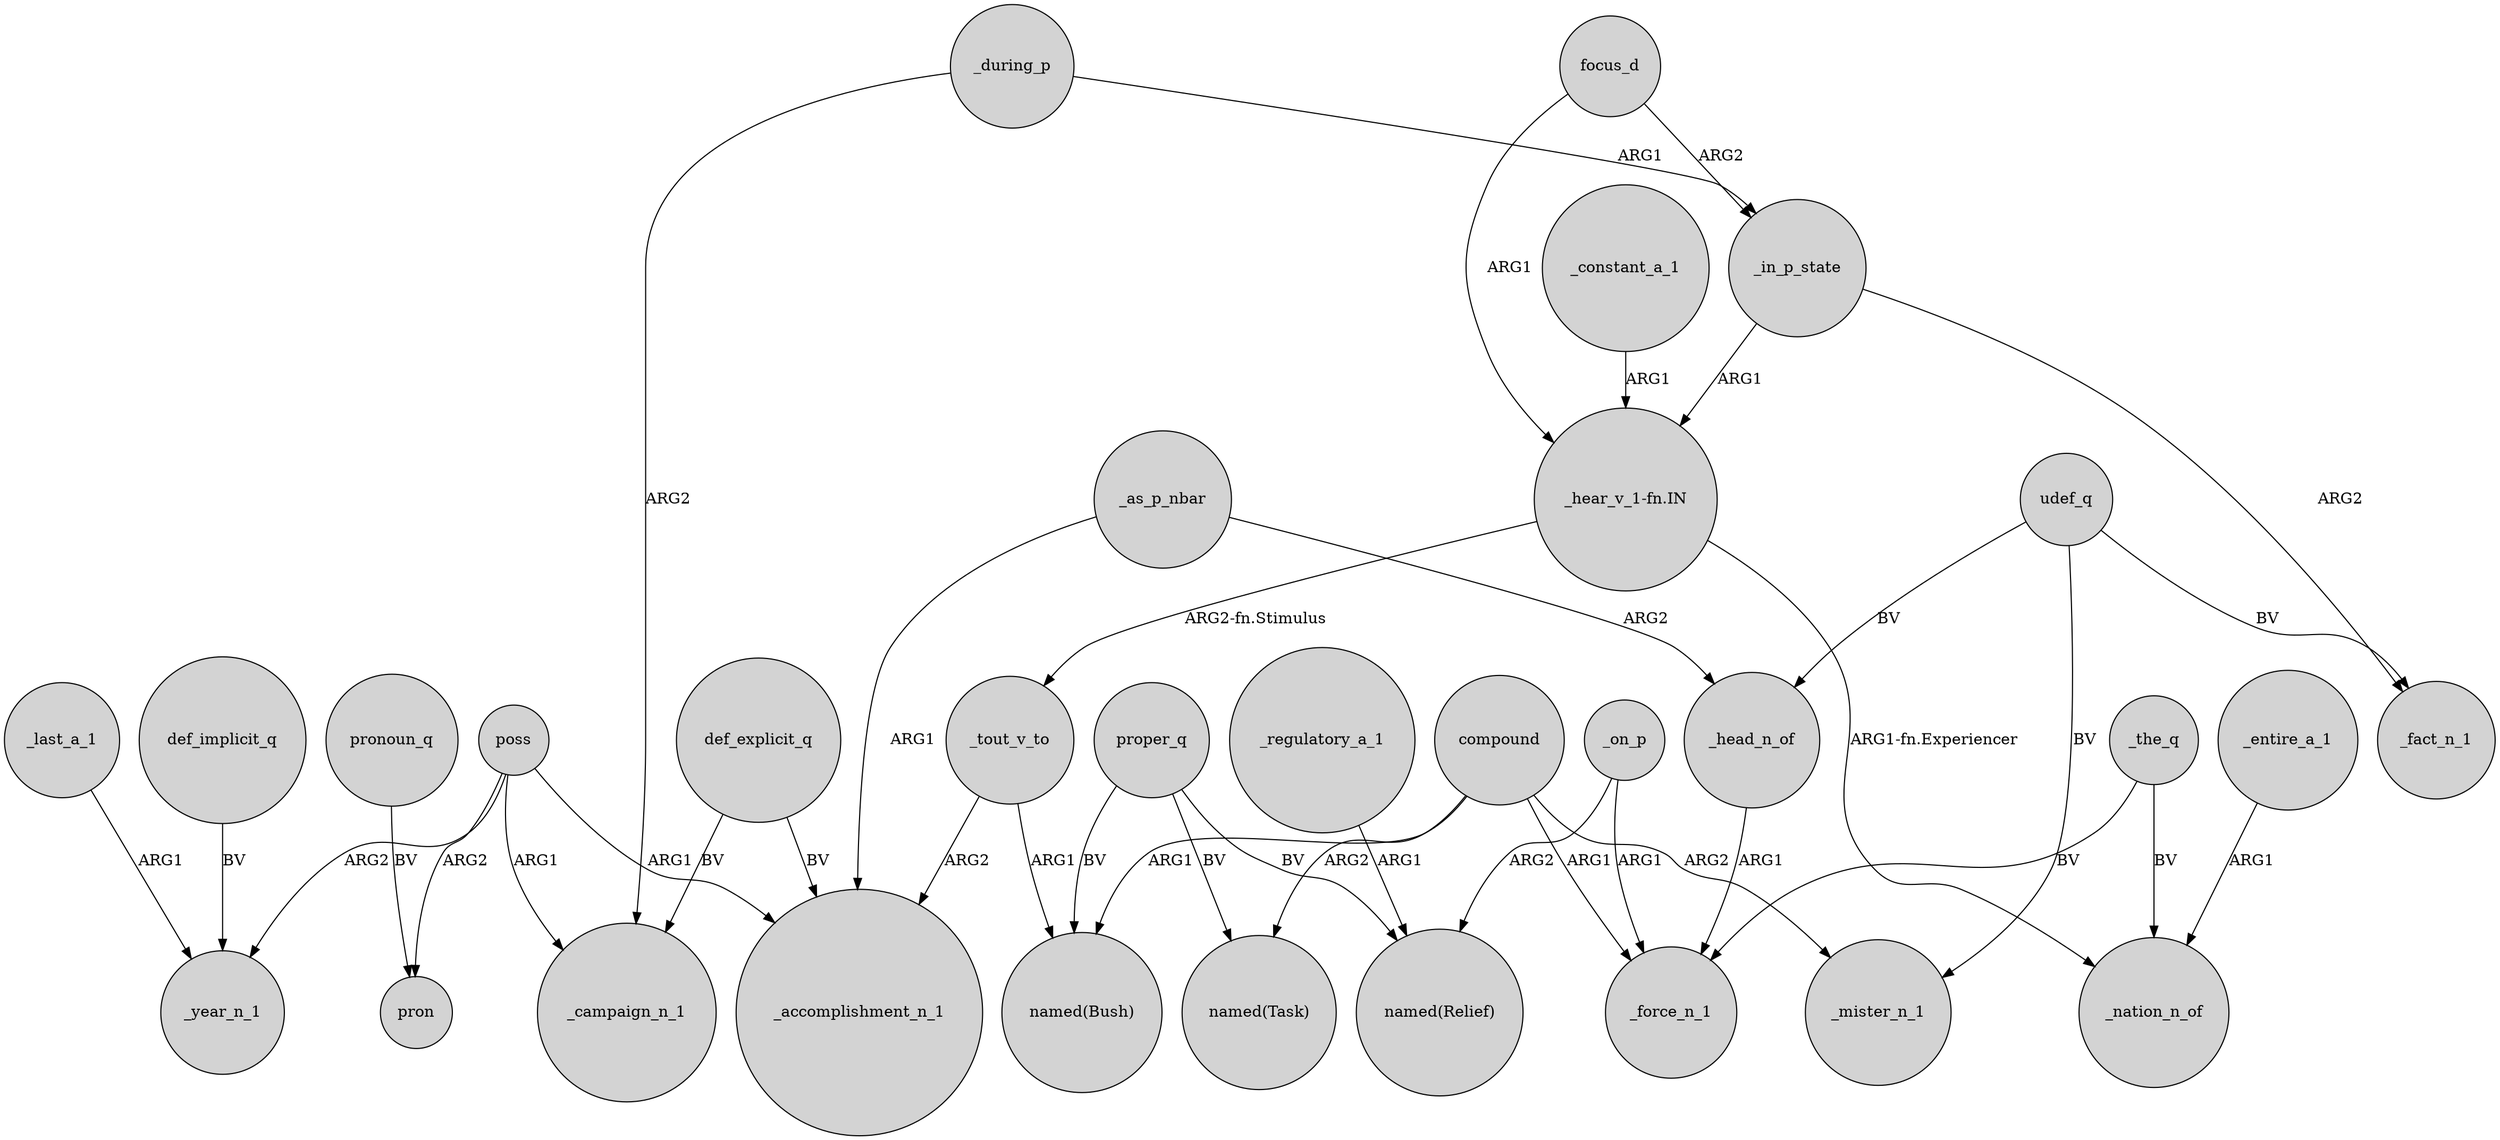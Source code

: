 digraph {
	node [shape=circle style=filled]
	poss -> pron [label=ARG2]
	def_implicit_q -> _year_n_1 [label=BV]
	_tout_v_to -> "named(Bush)" [label=ARG1]
	compound -> _force_n_1 [label=ARG1]
	compound -> _mister_n_1 [label=ARG2]
	"_hear_v_1-fn.IN" -> _tout_v_to [label="ARG2-fn.Stimulus"]
	focus_d -> _in_p_state [label=ARG2]
	_regulatory_a_1 -> "named(Relief)" [label=ARG1]
	udef_q -> _mister_n_1 [label=BV]
	poss -> _accomplishment_n_1 [label=ARG1]
	_entire_a_1 -> _nation_n_of [label=ARG1]
	_tout_v_to -> _accomplishment_n_1 [label=ARG2]
	_in_p_state -> _fact_n_1 [label=ARG2]
	focus_d -> "_hear_v_1-fn.IN" [label=ARG1]
	_constant_a_1 -> "_hear_v_1-fn.IN" [label=ARG1]
	_in_p_state -> "_hear_v_1-fn.IN" [label=ARG1]
	udef_q -> _fact_n_1 [label=BV]
	pronoun_q -> pron [label=BV]
	def_explicit_q -> _campaign_n_1 [label=BV]
	_on_p -> "named(Relief)" [label=ARG2]
	poss -> _year_n_1 [label=ARG2]
	_the_q -> _nation_n_of [label=BV]
	proper_q -> "named(Relief)" [label=BV]
	_during_p -> _in_p_state [label=ARG1]
	udef_q -> _head_n_of [label=BV]
	_during_p -> _campaign_n_1 [label=ARG2]
	compound -> "named(Task)" [label=ARG2]
	"_hear_v_1-fn.IN" -> _nation_n_of [label="ARG1-fn.Experiencer"]
	proper_q -> "named(Bush)" [label=BV]
	_last_a_1 -> _year_n_1 [label=ARG1]
	_on_p -> _force_n_1 [label=ARG1]
	_as_p_nbar -> _accomplishment_n_1 [label=ARG1]
	proper_q -> "named(Task)" [label=BV]
	_head_n_of -> _force_n_1 [label=ARG1]
	_the_q -> _force_n_1 [label=BV]
	def_explicit_q -> _accomplishment_n_1 [label=BV]
	poss -> _campaign_n_1 [label=ARG1]
	_as_p_nbar -> _head_n_of [label=ARG2]
	compound -> "named(Bush)" [label=ARG1]
}
